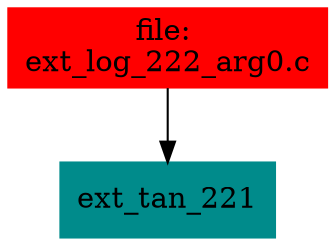 digraph G {
node [shape=box]

0 [label="file: 
ext_log_222_arg0.c",color=red, style=filled]
1 [label="ext_tan_221",color=cyan4, style=filled]
0 -> 1


}

